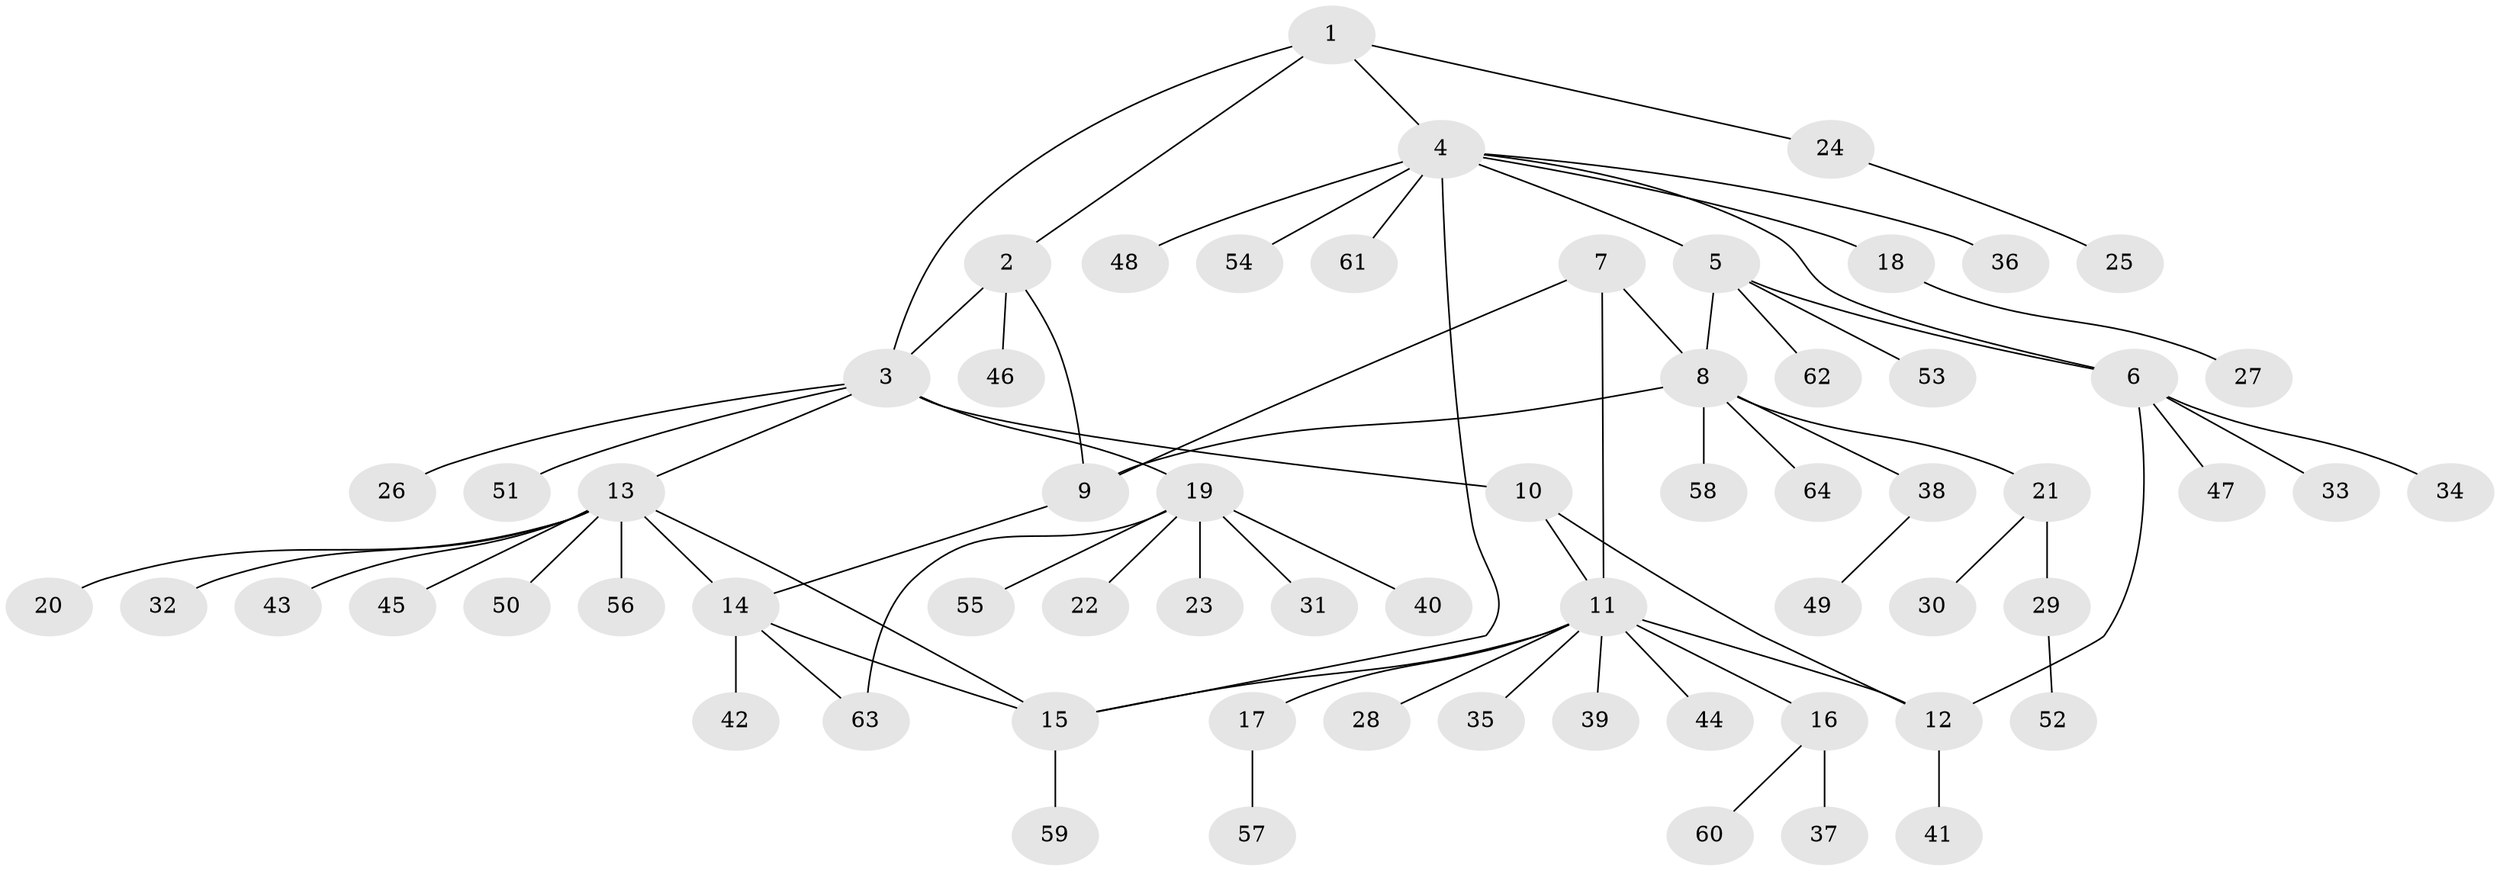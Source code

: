 // coarse degree distribution, {11: 0.04, 4: 0.08, 7: 0.08, 6: 0.04, 3: 0.08, 1: 0.6, 2: 0.08}
// Generated by graph-tools (version 1.1) at 2025/19/03/04/25 18:19:47]
// undirected, 64 vertices, 75 edges
graph export_dot {
graph [start="1"]
  node [color=gray90,style=filled];
  1;
  2;
  3;
  4;
  5;
  6;
  7;
  8;
  9;
  10;
  11;
  12;
  13;
  14;
  15;
  16;
  17;
  18;
  19;
  20;
  21;
  22;
  23;
  24;
  25;
  26;
  27;
  28;
  29;
  30;
  31;
  32;
  33;
  34;
  35;
  36;
  37;
  38;
  39;
  40;
  41;
  42;
  43;
  44;
  45;
  46;
  47;
  48;
  49;
  50;
  51;
  52;
  53;
  54;
  55;
  56;
  57;
  58;
  59;
  60;
  61;
  62;
  63;
  64;
  1 -- 2;
  1 -- 3;
  1 -- 4;
  1 -- 24;
  2 -- 3;
  2 -- 9;
  2 -- 46;
  3 -- 10;
  3 -- 13;
  3 -- 19;
  3 -- 26;
  3 -- 51;
  4 -- 5;
  4 -- 6;
  4 -- 15;
  4 -- 18;
  4 -- 36;
  4 -- 48;
  4 -- 54;
  4 -- 61;
  5 -- 6;
  5 -- 8;
  5 -- 53;
  5 -- 62;
  6 -- 12;
  6 -- 33;
  6 -- 34;
  6 -- 47;
  7 -- 8;
  7 -- 9;
  7 -- 11;
  8 -- 9;
  8 -- 21;
  8 -- 38;
  8 -- 58;
  8 -- 64;
  9 -- 14;
  10 -- 11;
  10 -- 12;
  11 -- 12;
  11 -- 15;
  11 -- 16;
  11 -- 17;
  11 -- 28;
  11 -- 35;
  11 -- 39;
  11 -- 44;
  12 -- 41;
  13 -- 14;
  13 -- 15;
  13 -- 20;
  13 -- 32;
  13 -- 43;
  13 -- 45;
  13 -- 50;
  13 -- 56;
  14 -- 15;
  14 -- 42;
  14 -- 63;
  15 -- 59;
  16 -- 37;
  16 -- 60;
  17 -- 57;
  18 -- 27;
  19 -- 22;
  19 -- 23;
  19 -- 31;
  19 -- 40;
  19 -- 55;
  19 -- 63;
  21 -- 29;
  21 -- 30;
  24 -- 25;
  29 -- 52;
  38 -- 49;
}
